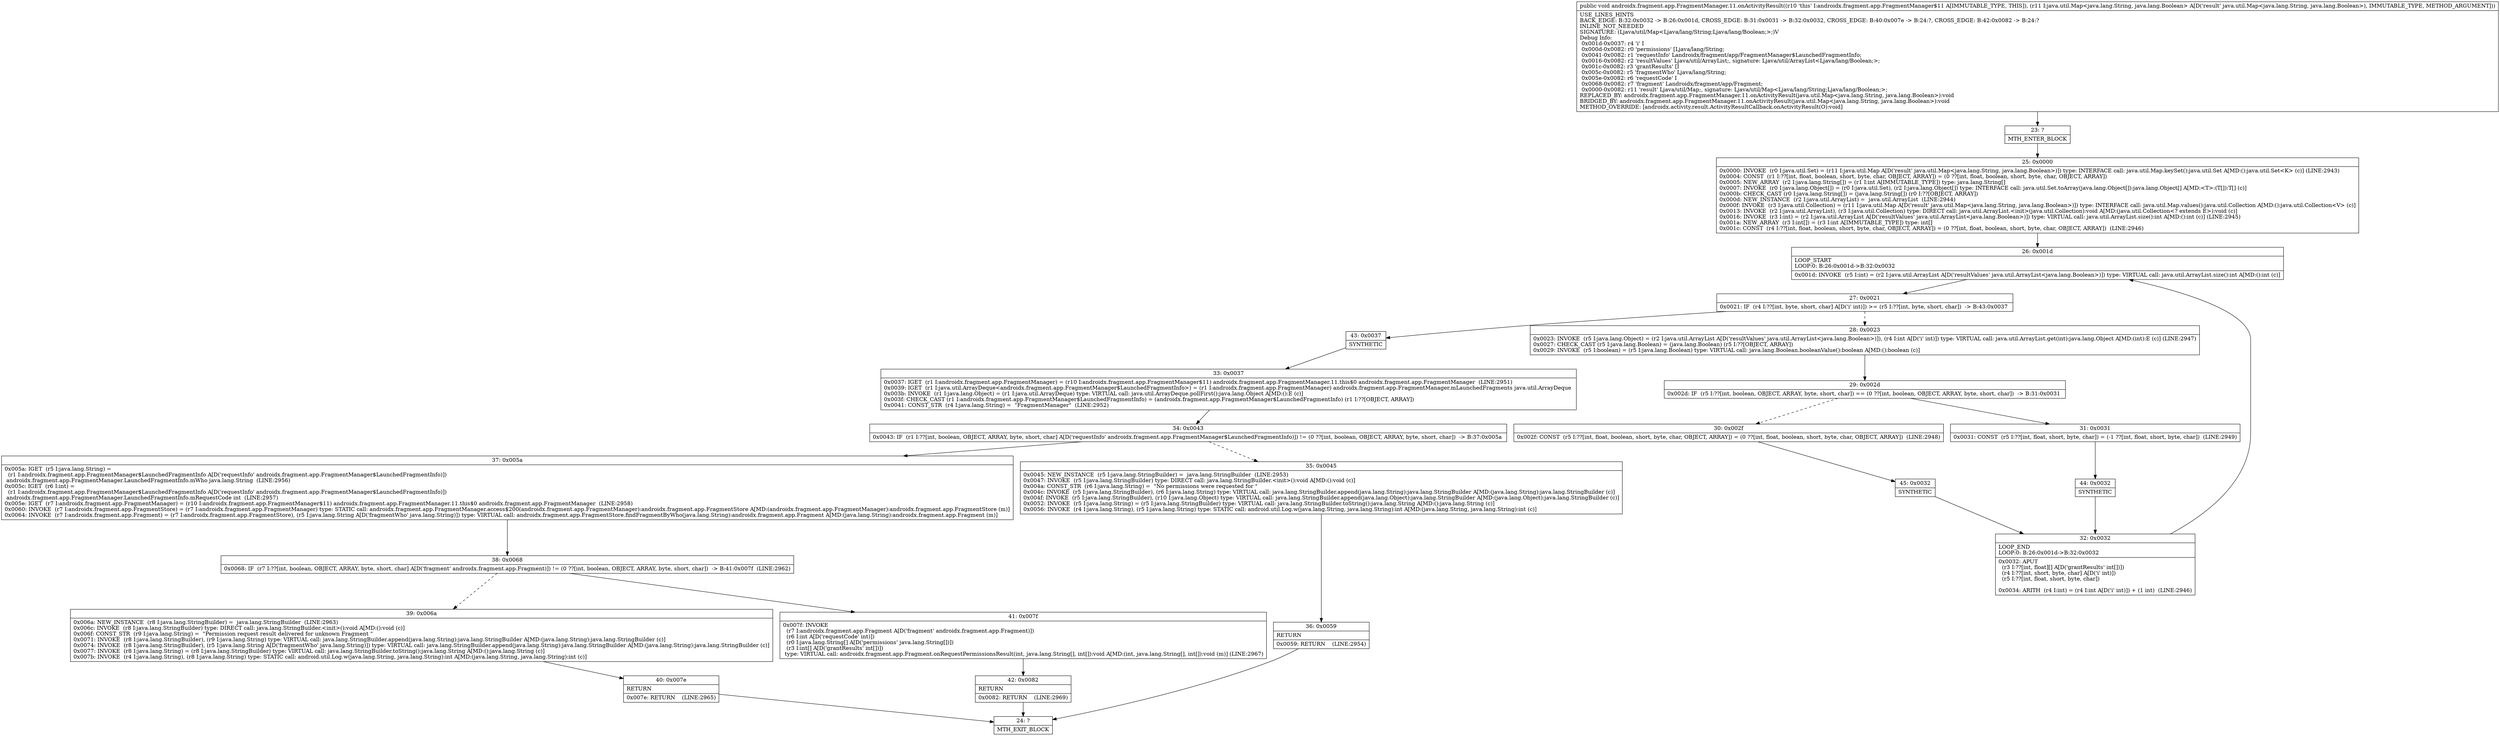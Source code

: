 digraph "CFG forandroidx.fragment.app.FragmentManager.11.onActivityResult(Ljava\/util\/Map;)V" {
Node_23 [shape=record,label="{23\:\ ?|MTH_ENTER_BLOCK\l}"];
Node_25 [shape=record,label="{25\:\ 0x0000|0x0000: INVOKE  (r0 I:java.util.Set) = (r11 I:java.util.Map A[D('result' java.util.Map\<java.lang.String, java.lang.Boolean\>)]) type: INTERFACE call: java.util.Map.keySet():java.util.Set A[MD:():java.util.Set\<K\> (c)] (LINE:2943)\l0x0004: CONST  (r1 I:??[int, float, boolean, short, byte, char, OBJECT, ARRAY]) = (0 ??[int, float, boolean, short, byte, char, OBJECT, ARRAY]) \l0x0005: NEW_ARRAY  (r2 I:java.lang.String[]) = (r1 I:int A[IMMUTABLE_TYPE]) type: java.lang.String[] \l0x0007: INVOKE  (r0 I:java.lang.Object[]) = (r0 I:java.util.Set), (r2 I:java.lang.Object[]) type: INTERFACE call: java.util.Set.toArray(java.lang.Object[]):java.lang.Object[] A[MD:\<T\>:(T[]):T[] (c)]\l0x000b: CHECK_CAST (r0 I:java.lang.String[]) = (java.lang.String[]) (r0 I:??[OBJECT, ARRAY]) \l0x000d: NEW_INSTANCE  (r2 I:java.util.ArrayList) =  java.util.ArrayList  (LINE:2944)\l0x000f: INVOKE  (r3 I:java.util.Collection) = (r11 I:java.util.Map A[D('result' java.util.Map\<java.lang.String, java.lang.Boolean\>)]) type: INTERFACE call: java.util.Map.values():java.util.Collection A[MD:():java.util.Collection\<V\> (c)]\l0x0013: INVOKE  (r2 I:java.util.ArrayList), (r3 I:java.util.Collection) type: DIRECT call: java.util.ArrayList.\<init\>(java.util.Collection):void A[MD:(java.util.Collection\<? extends E\>):void (c)]\l0x0016: INVOKE  (r3 I:int) = (r2 I:java.util.ArrayList A[D('resultValues' java.util.ArrayList\<java.lang.Boolean\>)]) type: VIRTUAL call: java.util.ArrayList.size():int A[MD:():int (c)] (LINE:2945)\l0x001a: NEW_ARRAY  (r3 I:int[]) = (r3 I:int A[IMMUTABLE_TYPE]) type: int[] \l0x001c: CONST  (r4 I:??[int, float, boolean, short, byte, char, OBJECT, ARRAY]) = (0 ??[int, float, boolean, short, byte, char, OBJECT, ARRAY])  (LINE:2946)\l}"];
Node_26 [shape=record,label="{26\:\ 0x001d|LOOP_START\lLOOP:0: B:26:0x001d\-\>B:32:0x0032\l|0x001d: INVOKE  (r5 I:int) = (r2 I:java.util.ArrayList A[D('resultValues' java.util.ArrayList\<java.lang.Boolean\>)]) type: VIRTUAL call: java.util.ArrayList.size():int A[MD:():int (c)]\l}"];
Node_27 [shape=record,label="{27\:\ 0x0021|0x0021: IF  (r4 I:??[int, byte, short, char] A[D('i' int)]) \>= (r5 I:??[int, byte, short, char])  \-\> B:43:0x0037 \l}"];
Node_28 [shape=record,label="{28\:\ 0x0023|0x0023: INVOKE  (r5 I:java.lang.Object) = (r2 I:java.util.ArrayList A[D('resultValues' java.util.ArrayList\<java.lang.Boolean\>)]), (r4 I:int A[D('i' int)]) type: VIRTUAL call: java.util.ArrayList.get(int):java.lang.Object A[MD:(int):E (c)] (LINE:2947)\l0x0027: CHECK_CAST (r5 I:java.lang.Boolean) = (java.lang.Boolean) (r5 I:??[OBJECT, ARRAY]) \l0x0029: INVOKE  (r5 I:boolean) = (r5 I:java.lang.Boolean) type: VIRTUAL call: java.lang.Boolean.booleanValue():boolean A[MD:():boolean (c)]\l}"];
Node_29 [shape=record,label="{29\:\ 0x002d|0x002d: IF  (r5 I:??[int, boolean, OBJECT, ARRAY, byte, short, char]) == (0 ??[int, boolean, OBJECT, ARRAY, byte, short, char])  \-\> B:31:0x0031 \l}"];
Node_30 [shape=record,label="{30\:\ 0x002f|0x002f: CONST  (r5 I:??[int, float, boolean, short, byte, char, OBJECT, ARRAY]) = (0 ??[int, float, boolean, short, byte, char, OBJECT, ARRAY])  (LINE:2948)\l}"];
Node_45 [shape=record,label="{45\:\ 0x0032|SYNTHETIC\l}"];
Node_32 [shape=record,label="{32\:\ 0x0032|LOOP_END\lLOOP:0: B:26:0x001d\-\>B:32:0x0032\l|0x0032: APUT  \l  (r3 I:??[int, float][] A[D('grantResults' int[])])\l  (r4 I:??[int, short, byte, char] A[D('i' int)])\l  (r5 I:??[int, float, short, byte, char])\l \l0x0034: ARITH  (r4 I:int) = (r4 I:int A[D('i' int)]) + (1 int)  (LINE:2946)\l}"];
Node_31 [shape=record,label="{31\:\ 0x0031|0x0031: CONST  (r5 I:??[int, float, short, byte, char]) = (\-1 ??[int, float, short, byte, char])  (LINE:2949)\l}"];
Node_44 [shape=record,label="{44\:\ 0x0032|SYNTHETIC\l}"];
Node_43 [shape=record,label="{43\:\ 0x0037|SYNTHETIC\l}"];
Node_33 [shape=record,label="{33\:\ 0x0037|0x0037: IGET  (r1 I:androidx.fragment.app.FragmentManager) = (r10 I:androidx.fragment.app.FragmentManager$11) androidx.fragment.app.FragmentManager.11.this$0 androidx.fragment.app.FragmentManager  (LINE:2951)\l0x0039: IGET  (r1 I:java.util.ArrayDeque\<androidx.fragment.app.FragmentManager$LaunchedFragmentInfo\>) = (r1 I:androidx.fragment.app.FragmentManager) androidx.fragment.app.FragmentManager.mLaunchedFragments java.util.ArrayDeque \l0x003b: INVOKE  (r1 I:java.lang.Object) = (r1 I:java.util.ArrayDeque) type: VIRTUAL call: java.util.ArrayDeque.pollFirst():java.lang.Object A[MD:():E (c)]\l0x003f: CHECK_CAST (r1 I:androidx.fragment.app.FragmentManager$LaunchedFragmentInfo) = (androidx.fragment.app.FragmentManager$LaunchedFragmentInfo) (r1 I:??[OBJECT, ARRAY]) \l0x0041: CONST_STR  (r4 I:java.lang.String) =  \"FragmentManager\"  (LINE:2952)\l}"];
Node_34 [shape=record,label="{34\:\ 0x0043|0x0043: IF  (r1 I:??[int, boolean, OBJECT, ARRAY, byte, short, char] A[D('requestInfo' androidx.fragment.app.FragmentManager$LaunchedFragmentInfo)]) != (0 ??[int, boolean, OBJECT, ARRAY, byte, short, char])  \-\> B:37:0x005a \l}"];
Node_35 [shape=record,label="{35\:\ 0x0045|0x0045: NEW_INSTANCE  (r5 I:java.lang.StringBuilder) =  java.lang.StringBuilder  (LINE:2953)\l0x0047: INVOKE  (r5 I:java.lang.StringBuilder) type: DIRECT call: java.lang.StringBuilder.\<init\>():void A[MD:():void (c)]\l0x004a: CONST_STR  (r6 I:java.lang.String) =  \"No permissions were requested for \" \l0x004c: INVOKE  (r5 I:java.lang.StringBuilder), (r6 I:java.lang.String) type: VIRTUAL call: java.lang.StringBuilder.append(java.lang.String):java.lang.StringBuilder A[MD:(java.lang.String):java.lang.StringBuilder (c)]\l0x004f: INVOKE  (r5 I:java.lang.StringBuilder), (r10 I:java.lang.Object) type: VIRTUAL call: java.lang.StringBuilder.append(java.lang.Object):java.lang.StringBuilder A[MD:(java.lang.Object):java.lang.StringBuilder (c)]\l0x0052: INVOKE  (r5 I:java.lang.String) = (r5 I:java.lang.StringBuilder) type: VIRTUAL call: java.lang.StringBuilder.toString():java.lang.String A[MD:():java.lang.String (c)]\l0x0056: INVOKE  (r4 I:java.lang.String), (r5 I:java.lang.String) type: STATIC call: android.util.Log.w(java.lang.String, java.lang.String):int A[MD:(java.lang.String, java.lang.String):int (c)]\l}"];
Node_36 [shape=record,label="{36\:\ 0x0059|RETURN\l|0x0059: RETURN    (LINE:2954)\l}"];
Node_24 [shape=record,label="{24\:\ ?|MTH_EXIT_BLOCK\l}"];
Node_37 [shape=record,label="{37\:\ 0x005a|0x005a: IGET  (r5 I:java.lang.String) = \l  (r1 I:androidx.fragment.app.FragmentManager$LaunchedFragmentInfo A[D('requestInfo' androidx.fragment.app.FragmentManager$LaunchedFragmentInfo)])\l androidx.fragment.app.FragmentManager.LaunchedFragmentInfo.mWho java.lang.String  (LINE:2956)\l0x005c: IGET  (r6 I:int) = \l  (r1 I:androidx.fragment.app.FragmentManager$LaunchedFragmentInfo A[D('requestInfo' androidx.fragment.app.FragmentManager$LaunchedFragmentInfo)])\l androidx.fragment.app.FragmentManager.LaunchedFragmentInfo.mRequestCode int  (LINE:2957)\l0x005e: IGET  (r7 I:androidx.fragment.app.FragmentManager) = (r10 I:androidx.fragment.app.FragmentManager$11) androidx.fragment.app.FragmentManager.11.this$0 androidx.fragment.app.FragmentManager  (LINE:2958)\l0x0060: INVOKE  (r7 I:androidx.fragment.app.FragmentStore) = (r7 I:androidx.fragment.app.FragmentManager) type: STATIC call: androidx.fragment.app.FragmentManager.access$200(androidx.fragment.app.FragmentManager):androidx.fragment.app.FragmentStore A[MD:(androidx.fragment.app.FragmentManager):androidx.fragment.app.FragmentStore (m)]\l0x0064: INVOKE  (r7 I:androidx.fragment.app.Fragment) = (r7 I:androidx.fragment.app.FragmentStore), (r5 I:java.lang.String A[D('fragmentWho' java.lang.String)]) type: VIRTUAL call: androidx.fragment.app.FragmentStore.findFragmentByWho(java.lang.String):androidx.fragment.app.Fragment A[MD:(java.lang.String):androidx.fragment.app.Fragment (m)]\l}"];
Node_38 [shape=record,label="{38\:\ 0x0068|0x0068: IF  (r7 I:??[int, boolean, OBJECT, ARRAY, byte, short, char] A[D('fragment' androidx.fragment.app.Fragment)]) != (0 ??[int, boolean, OBJECT, ARRAY, byte, short, char])  \-\> B:41:0x007f  (LINE:2962)\l}"];
Node_39 [shape=record,label="{39\:\ 0x006a|0x006a: NEW_INSTANCE  (r8 I:java.lang.StringBuilder) =  java.lang.StringBuilder  (LINE:2963)\l0x006c: INVOKE  (r8 I:java.lang.StringBuilder) type: DIRECT call: java.lang.StringBuilder.\<init\>():void A[MD:():void (c)]\l0x006f: CONST_STR  (r9 I:java.lang.String) =  \"Permission request result delivered for unknown Fragment \" \l0x0071: INVOKE  (r8 I:java.lang.StringBuilder), (r9 I:java.lang.String) type: VIRTUAL call: java.lang.StringBuilder.append(java.lang.String):java.lang.StringBuilder A[MD:(java.lang.String):java.lang.StringBuilder (c)]\l0x0074: INVOKE  (r8 I:java.lang.StringBuilder), (r5 I:java.lang.String A[D('fragmentWho' java.lang.String)]) type: VIRTUAL call: java.lang.StringBuilder.append(java.lang.String):java.lang.StringBuilder A[MD:(java.lang.String):java.lang.StringBuilder (c)]\l0x0077: INVOKE  (r8 I:java.lang.String) = (r8 I:java.lang.StringBuilder) type: VIRTUAL call: java.lang.StringBuilder.toString():java.lang.String A[MD:():java.lang.String (c)]\l0x007b: INVOKE  (r4 I:java.lang.String), (r8 I:java.lang.String) type: STATIC call: android.util.Log.w(java.lang.String, java.lang.String):int A[MD:(java.lang.String, java.lang.String):int (c)]\l}"];
Node_40 [shape=record,label="{40\:\ 0x007e|RETURN\l|0x007e: RETURN    (LINE:2965)\l}"];
Node_41 [shape=record,label="{41\:\ 0x007f|0x007f: INVOKE  \l  (r7 I:androidx.fragment.app.Fragment A[D('fragment' androidx.fragment.app.Fragment)])\l  (r6 I:int A[D('requestCode' int)])\l  (r0 I:java.lang.String[] A[D('permissions' java.lang.String[])])\l  (r3 I:int[] A[D('grantResults' int[])])\l type: VIRTUAL call: androidx.fragment.app.Fragment.onRequestPermissionsResult(int, java.lang.String[], int[]):void A[MD:(int, java.lang.String[], int[]):void (m)] (LINE:2967)\l}"];
Node_42 [shape=record,label="{42\:\ 0x0082|RETURN\l|0x0082: RETURN    (LINE:2969)\l}"];
MethodNode[shape=record,label="{public void androidx.fragment.app.FragmentManager.11.onActivityResult((r10 'this' I:androidx.fragment.app.FragmentManager$11 A[IMMUTABLE_TYPE, THIS]), (r11 I:java.util.Map\<java.lang.String, java.lang.Boolean\> A[D('result' java.util.Map\<java.lang.String, java.lang.Boolean\>), IMMUTABLE_TYPE, METHOD_ARGUMENT]))  | USE_LINES_HINTS\lBACK_EDGE: B:32:0x0032 \-\> B:26:0x001d, CROSS_EDGE: B:31:0x0031 \-\> B:32:0x0032, CROSS_EDGE: B:40:0x007e \-\> B:24:?, CROSS_EDGE: B:42:0x0082 \-\> B:24:?\lINLINE_NOT_NEEDED\lSIGNATURE: (Ljava\/util\/Map\<Ljava\/lang\/String;Ljava\/lang\/Boolean;\>;)V\lDebug Info:\l  0x001d\-0x0037: r4 'i' I\l  0x000d\-0x0082: r0 'permissions' [Ljava\/lang\/String;\l  0x0041\-0x0082: r1 'requestInfo' Landroidx\/fragment\/app\/FragmentManager$LaunchedFragmentInfo;\l  0x0016\-0x0082: r2 'resultValues' Ljava\/util\/ArrayList;, signature: Ljava\/util\/ArrayList\<Ljava\/lang\/Boolean;\>;\l  0x001c\-0x0082: r3 'grantResults' [I\l  0x005c\-0x0082: r5 'fragmentWho' Ljava\/lang\/String;\l  0x005e\-0x0082: r6 'requestCode' I\l  0x0068\-0x0082: r7 'fragment' Landroidx\/fragment\/app\/Fragment;\l  0x0000\-0x0082: r11 'result' Ljava\/util\/Map;, signature: Ljava\/util\/Map\<Ljava\/lang\/String;Ljava\/lang\/Boolean;\>;\lREPLACED_BY: androidx.fragment.app.FragmentManager.11.onActivityResult(java.util.Map\<java.lang.String, java.lang.Boolean\>):void\lBRIDGED_BY: androidx.fragment.app.FragmentManager.11.onActivityResult(java.util.Map\<java.lang.String, java.lang.Boolean\>):void\lMETHOD_OVERRIDE: [androidx.activity.result.ActivityResultCallback.onActivityResult(O):void]\l}"];
MethodNode -> Node_23;Node_23 -> Node_25;
Node_25 -> Node_26;
Node_26 -> Node_27;
Node_27 -> Node_28[style=dashed];
Node_27 -> Node_43;
Node_28 -> Node_29;
Node_29 -> Node_30[style=dashed];
Node_29 -> Node_31;
Node_30 -> Node_45;
Node_45 -> Node_32;
Node_32 -> Node_26;
Node_31 -> Node_44;
Node_44 -> Node_32;
Node_43 -> Node_33;
Node_33 -> Node_34;
Node_34 -> Node_35[style=dashed];
Node_34 -> Node_37;
Node_35 -> Node_36;
Node_36 -> Node_24;
Node_37 -> Node_38;
Node_38 -> Node_39[style=dashed];
Node_38 -> Node_41;
Node_39 -> Node_40;
Node_40 -> Node_24;
Node_41 -> Node_42;
Node_42 -> Node_24;
}

